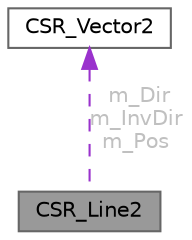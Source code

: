 digraph "CSR_Line2"
{
 // LATEX_PDF_SIZE
  bgcolor="transparent";
  edge [fontname=Helvetica,fontsize=10,labelfontname=Helvetica,labelfontsize=10];
  node [fontname=Helvetica,fontsize=10,shape=box,height=0.2,width=0.4];
  Node1 [id="Node000001",label="CSR_Line2",height=0.2,width=0.4,color="gray40", fillcolor="grey60", style="filled", fontcolor="black",tooltip=" "];
  Node2 -> Node1 [id="edge1_Node000001_Node000002",dir="back",color="darkorchid3",style="dashed",tooltip=" ",label=" m_Dir\nm_InvDir\nm_Pos",fontcolor="grey" ];
  Node2 [id="Node000002",label="CSR_Vector2",height=0.2,width=0.4,color="gray40", fillcolor="white", style="filled",URL="$struct_c_s_r___vector2.html",tooltip=" "];
}
